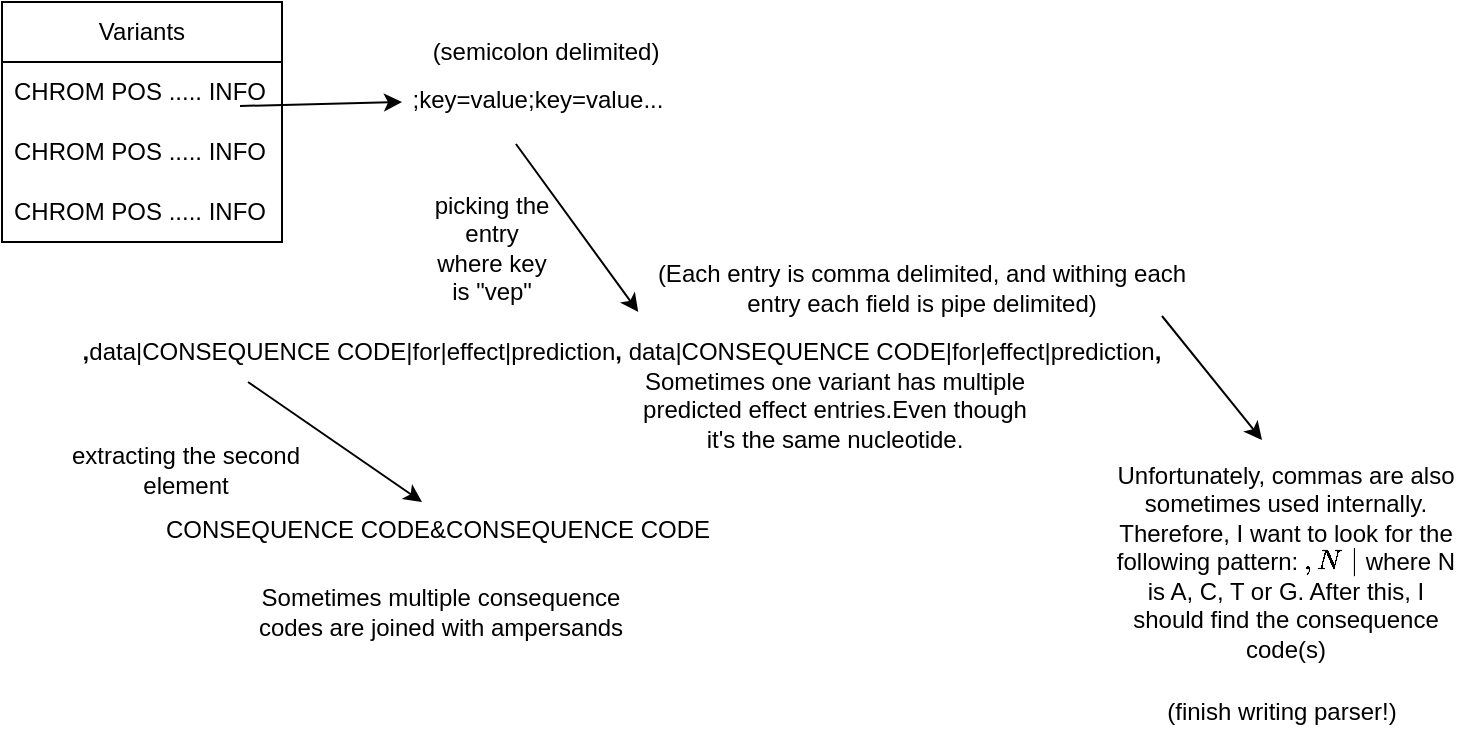 <mxfile version="23.0.2" type="device">
  <diagram name="Page-1" id="cs0D0_WmY5EVDtQGrh1v">
    <mxGraphModel dx="716" dy="486" grid="1" gridSize="10" guides="1" tooltips="1" connect="1" arrows="1" fold="1" page="1" pageScale="1" pageWidth="850" pageHeight="1100" math="0" shadow="0">
      <root>
        <mxCell id="0" />
        <mxCell id="1" parent="0" />
        <mxCell id="hInKyJni7nB511gyt1ly-1" value="Variants" style="swimlane;fontStyle=0;childLayout=stackLayout;horizontal=1;startSize=30;horizontalStack=0;resizeParent=1;resizeParentMax=0;resizeLast=0;collapsible=1;marginBottom=0;whiteSpace=wrap;html=1;" parent="1" vertex="1">
          <mxGeometry x="230" y="80" width="140" height="120" as="geometry" />
        </mxCell>
        <mxCell id="hInKyJni7nB511gyt1ly-2" value="CHROM POS ..... INFO" style="text;strokeColor=none;fillColor=none;align=left;verticalAlign=middle;spacingLeft=4;spacingRight=4;overflow=hidden;points=[[0,0.5],[1,0.5]];portConstraint=eastwest;rotatable=0;whiteSpace=wrap;html=1;" parent="hInKyJni7nB511gyt1ly-1" vertex="1">
          <mxGeometry y="30" width="140" height="30" as="geometry" />
        </mxCell>
        <mxCell id="hInKyJni7nB511gyt1ly-3" value="CHROM POS ..... INFO" style="text;strokeColor=none;fillColor=none;align=left;verticalAlign=middle;spacingLeft=4;spacingRight=4;overflow=hidden;points=[[0,0.5],[1,0.5]];portConstraint=eastwest;rotatable=0;whiteSpace=wrap;html=1;" parent="hInKyJni7nB511gyt1ly-1" vertex="1">
          <mxGeometry y="60" width="140" height="30" as="geometry" />
        </mxCell>
        <mxCell id="hInKyJni7nB511gyt1ly-4" value="CHROM POS ..... INFO" style="text;strokeColor=none;fillColor=none;align=left;verticalAlign=middle;spacingLeft=4;spacingRight=4;overflow=hidden;points=[[0,0.5],[1,0.5]];portConstraint=eastwest;rotatable=0;whiteSpace=wrap;html=1;" parent="hInKyJni7nB511gyt1ly-1" vertex="1">
          <mxGeometry y="90" width="140" height="30" as="geometry" />
        </mxCell>
        <mxCell id="hInKyJni7nB511gyt1ly-5" value="" style="endArrow=classic;html=1;rounded=0;exitX=0.85;exitY=-0.267;exitDx=0;exitDy=0;exitPerimeter=0;" parent="1" source="hInKyJni7nB511gyt1ly-3" edge="1">
          <mxGeometry width="50" height="50" relative="1" as="geometry">
            <mxPoint x="400" y="240" as="sourcePoint" />
            <mxPoint x="430" y="130" as="targetPoint" />
          </mxGeometry>
        </mxCell>
        <mxCell id="hInKyJni7nB511gyt1ly-7" value=";key=value;key=value..." style="text;html=1;strokeColor=none;fillColor=none;align=center;verticalAlign=middle;whiteSpace=wrap;rounded=0;" parent="1" vertex="1">
          <mxGeometry x="403" y="114" width="190" height="30" as="geometry" />
        </mxCell>
        <mxCell id="hInKyJni7nB511gyt1ly-8" value="" style="endArrow=classic;html=1;rounded=0;exitX=0.442;exitY=1.233;exitDx=0;exitDy=0;exitPerimeter=0;entryX=0.514;entryY=-0.167;entryDx=0;entryDy=0;entryPerimeter=0;" parent="1" source="hInKyJni7nB511gyt1ly-7" target="hInKyJni7nB511gyt1ly-11" edge="1">
          <mxGeometry width="50" height="50" relative="1" as="geometry">
            <mxPoint x="400" y="240" as="sourcePoint" />
            <mxPoint x="550" y="200" as="targetPoint" />
          </mxGeometry>
        </mxCell>
        <mxCell id="hInKyJni7nB511gyt1ly-9" value="picking the entry where key is &quot;vep&quot;" style="text;html=1;strokeColor=none;fillColor=none;align=center;verticalAlign=middle;whiteSpace=wrap;rounded=0;" parent="1" vertex="1">
          <mxGeometry x="445" y="188" width="60" height="30" as="geometry" />
        </mxCell>
        <mxCell id="hInKyJni7nB511gyt1ly-11" value="&lt;b&gt;,&lt;/b&gt;data|CONSEQUENCE CODE|for|effect|prediction&lt;b&gt;,&lt;/b&gt; data|CONSEQUENCE CODE|for|effect|prediction&lt;b&gt;,&lt;/b&gt;" style="text;html=1;strokeColor=none;fillColor=none;align=center;verticalAlign=middle;whiteSpace=wrap;rounded=0;" parent="1" vertex="1">
          <mxGeometry x="250" y="240" width="580" height="30" as="geometry" />
        </mxCell>
        <mxCell id="hInKyJni7nB511gyt1ly-13" value="(semicolon delimited)" style="text;html=1;strokeColor=none;fillColor=none;align=center;verticalAlign=middle;whiteSpace=wrap;rounded=0;" parent="1" vertex="1">
          <mxGeometry x="424" y="90" width="156" height="30" as="geometry" />
        </mxCell>
        <mxCell id="hInKyJni7nB511gyt1ly-15" value="" style="endArrow=classic;html=1;rounded=0;" parent="1" edge="1">
          <mxGeometry width="50" height="50" relative="1" as="geometry">
            <mxPoint x="353" y="270" as="sourcePoint" />
            <mxPoint x="440" y="330" as="targetPoint" />
          </mxGeometry>
        </mxCell>
        <mxCell id="hInKyJni7nB511gyt1ly-16" value="CONSEQUENCE CODE&amp;amp;CONSEQUENCE CODE" style="text;whiteSpace=wrap;html=1;" parent="1" vertex="1">
          <mxGeometry x="310" y="330" width="300" height="40" as="geometry" />
        </mxCell>
        <mxCell id="hInKyJni7nB511gyt1ly-17" value="Sometimes multiple consequence codes are joined with ampersands" style="text;html=1;strokeColor=none;fillColor=none;align=center;verticalAlign=middle;whiteSpace=wrap;rounded=0;" parent="1" vertex="1">
          <mxGeometry x="350" y="370" width="199" height="30" as="geometry" />
        </mxCell>
        <mxCell id="hInKyJni7nB511gyt1ly-19" value="extracting the second element" style="text;html=1;strokeColor=none;fillColor=none;align=center;verticalAlign=middle;whiteSpace=wrap;rounded=0;" parent="1" vertex="1">
          <mxGeometry x="260" y="299" width="124" height="30" as="geometry" />
        </mxCell>
        <mxCell id="hInKyJni7nB511gyt1ly-20" value="Sometimes one variant has multiple predicted effect entries.Even though it&#39;s the same nucleotide." style="text;html=1;strokeColor=none;fillColor=none;align=center;verticalAlign=middle;whiteSpace=wrap;rounded=0;" parent="1" vertex="1">
          <mxGeometry x="546.5" y="269" width="199" height="30" as="geometry" />
        </mxCell>
        <mxCell id="hInKyJni7nB511gyt1ly-21" value="(Each entry is comma delimited, and withing each entry each field is pipe delimited)" style="text;html=1;strokeColor=none;fillColor=none;align=center;verticalAlign=middle;whiteSpace=wrap;rounded=0;" parent="1" vertex="1">
          <mxGeometry x="546.5" y="208" width="286" height="30" as="geometry" />
        </mxCell>
        <mxCell id="kdeIa77CPJr7H4QIxXU3-1" value="" style="endArrow=classic;html=1;rounded=0;" edge="1" parent="1">
          <mxGeometry width="50" height="50" relative="1" as="geometry">
            <mxPoint x="810" y="237" as="sourcePoint" />
            <mxPoint x="860" y="299" as="targetPoint" />
          </mxGeometry>
        </mxCell>
        <mxCell id="kdeIa77CPJr7H4QIxXU3-2" value="Unfortunately, commas are also sometimes used internally. Therefore, I want to look for the following pattern: `,N|` where N is A, C, T or G. After this, I should find the consequence code(s)" style="text;html=1;strokeColor=none;fillColor=none;align=center;verticalAlign=middle;whiteSpace=wrap;rounded=0;" vertex="1" parent="1">
          <mxGeometry x="784" y="310" width="176" height="100" as="geometry" />
        </mxCell>
        <mxCell id="kdeIa77CPJr7H4QIxXU3-4" value="(finish writing parser!)" style="text;html=1;strokeColor=none;fillColor=none;align=center;verticalAlign=middle;whiteSpace=wrap;rounded=0;" vertex="1" parent="1">
          <mxGeometry x="800" y="420" width="140" height="30" as="geometry" />
        </mxCell>
      </root>
    </mxGraphModel>
  </diagram>
</mxfile>
